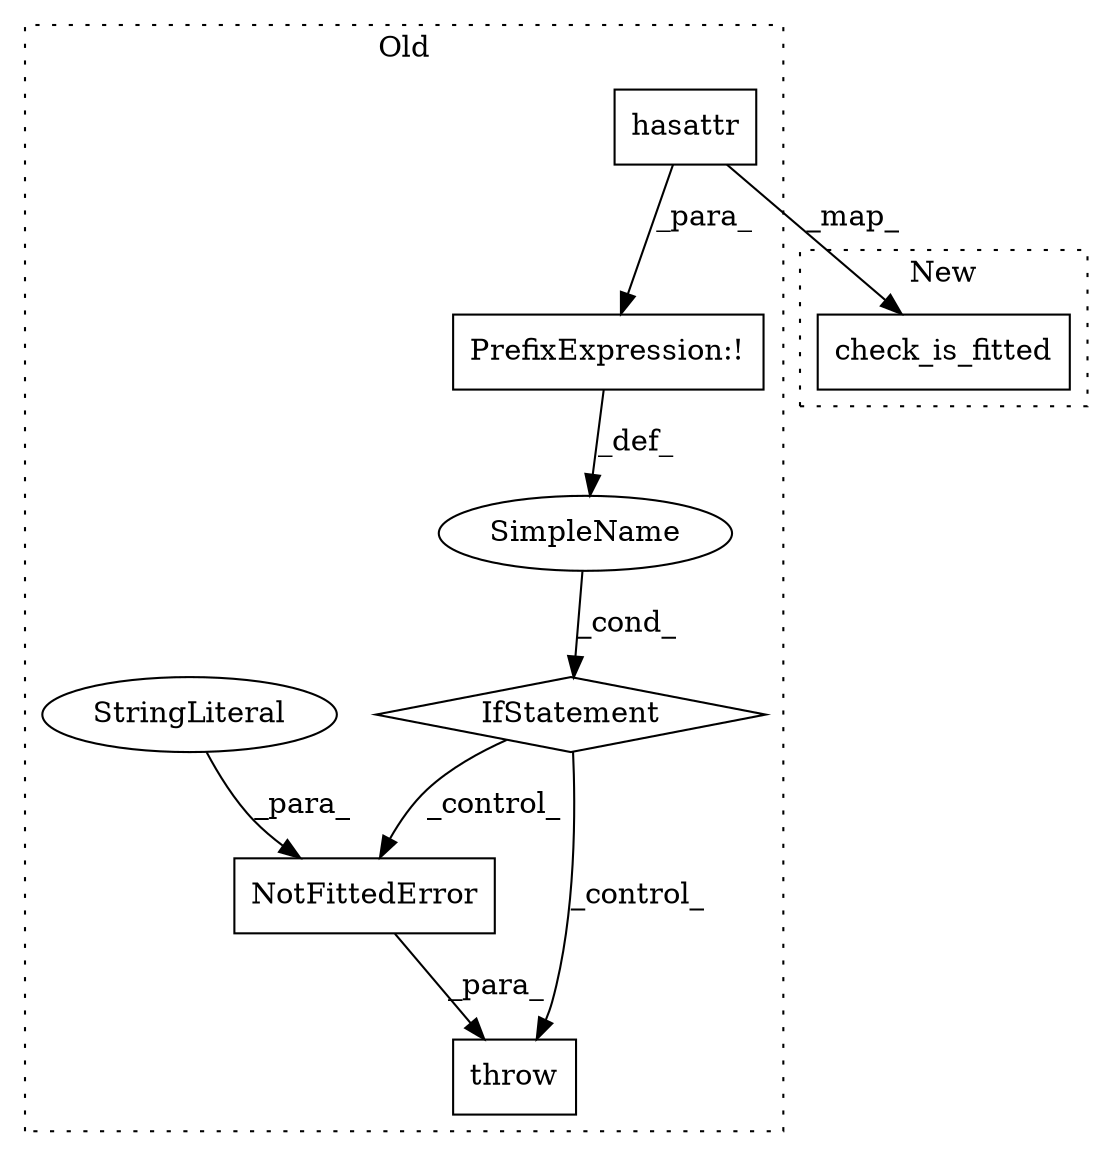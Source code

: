 digraph G {
subgraph cluster0 {
1 [label="hasattr" a="32" s="3911,3931" l="8,1" shape="box"];
3 [label="PrefixExpression:!" a="38" s="3910" l="1" shape="box"];
4 [label="NotFittedError" a="32" s="3948,4026" l="15,1" shape="box"];
5 [label="SimpleName" a="42" s="" l="" shape="ellipse"];
6 [label="throw" a="53" s="3942" l="6" shape="box"];
7 [label="IfStatement" a="25" s="3906,3932" l="4,2" shape="diamond"];
8 [label="StringLiteral" a="45" s="3963" l="63" shape="ellipse"];
label = "Old";
style="dotted";
}
subgraph cluster1 {
2 [label="check_is_fitted" a="32" s="3915,3943" l="16,1" shape="box"];
label = "New";
style="dotted";
}
1 -> 2 [label="_map_"];
1 -> 3 [label="_para_"];
3 -> 5 [label="_def_"];
4 -> 6 [label="_para_"];
5 -> 7 [label="_cond_"];
7 -> 6 [label="_control_"];
7 -> 4 [label="_control_"];
8 -> 4 [label="_para_"];
}